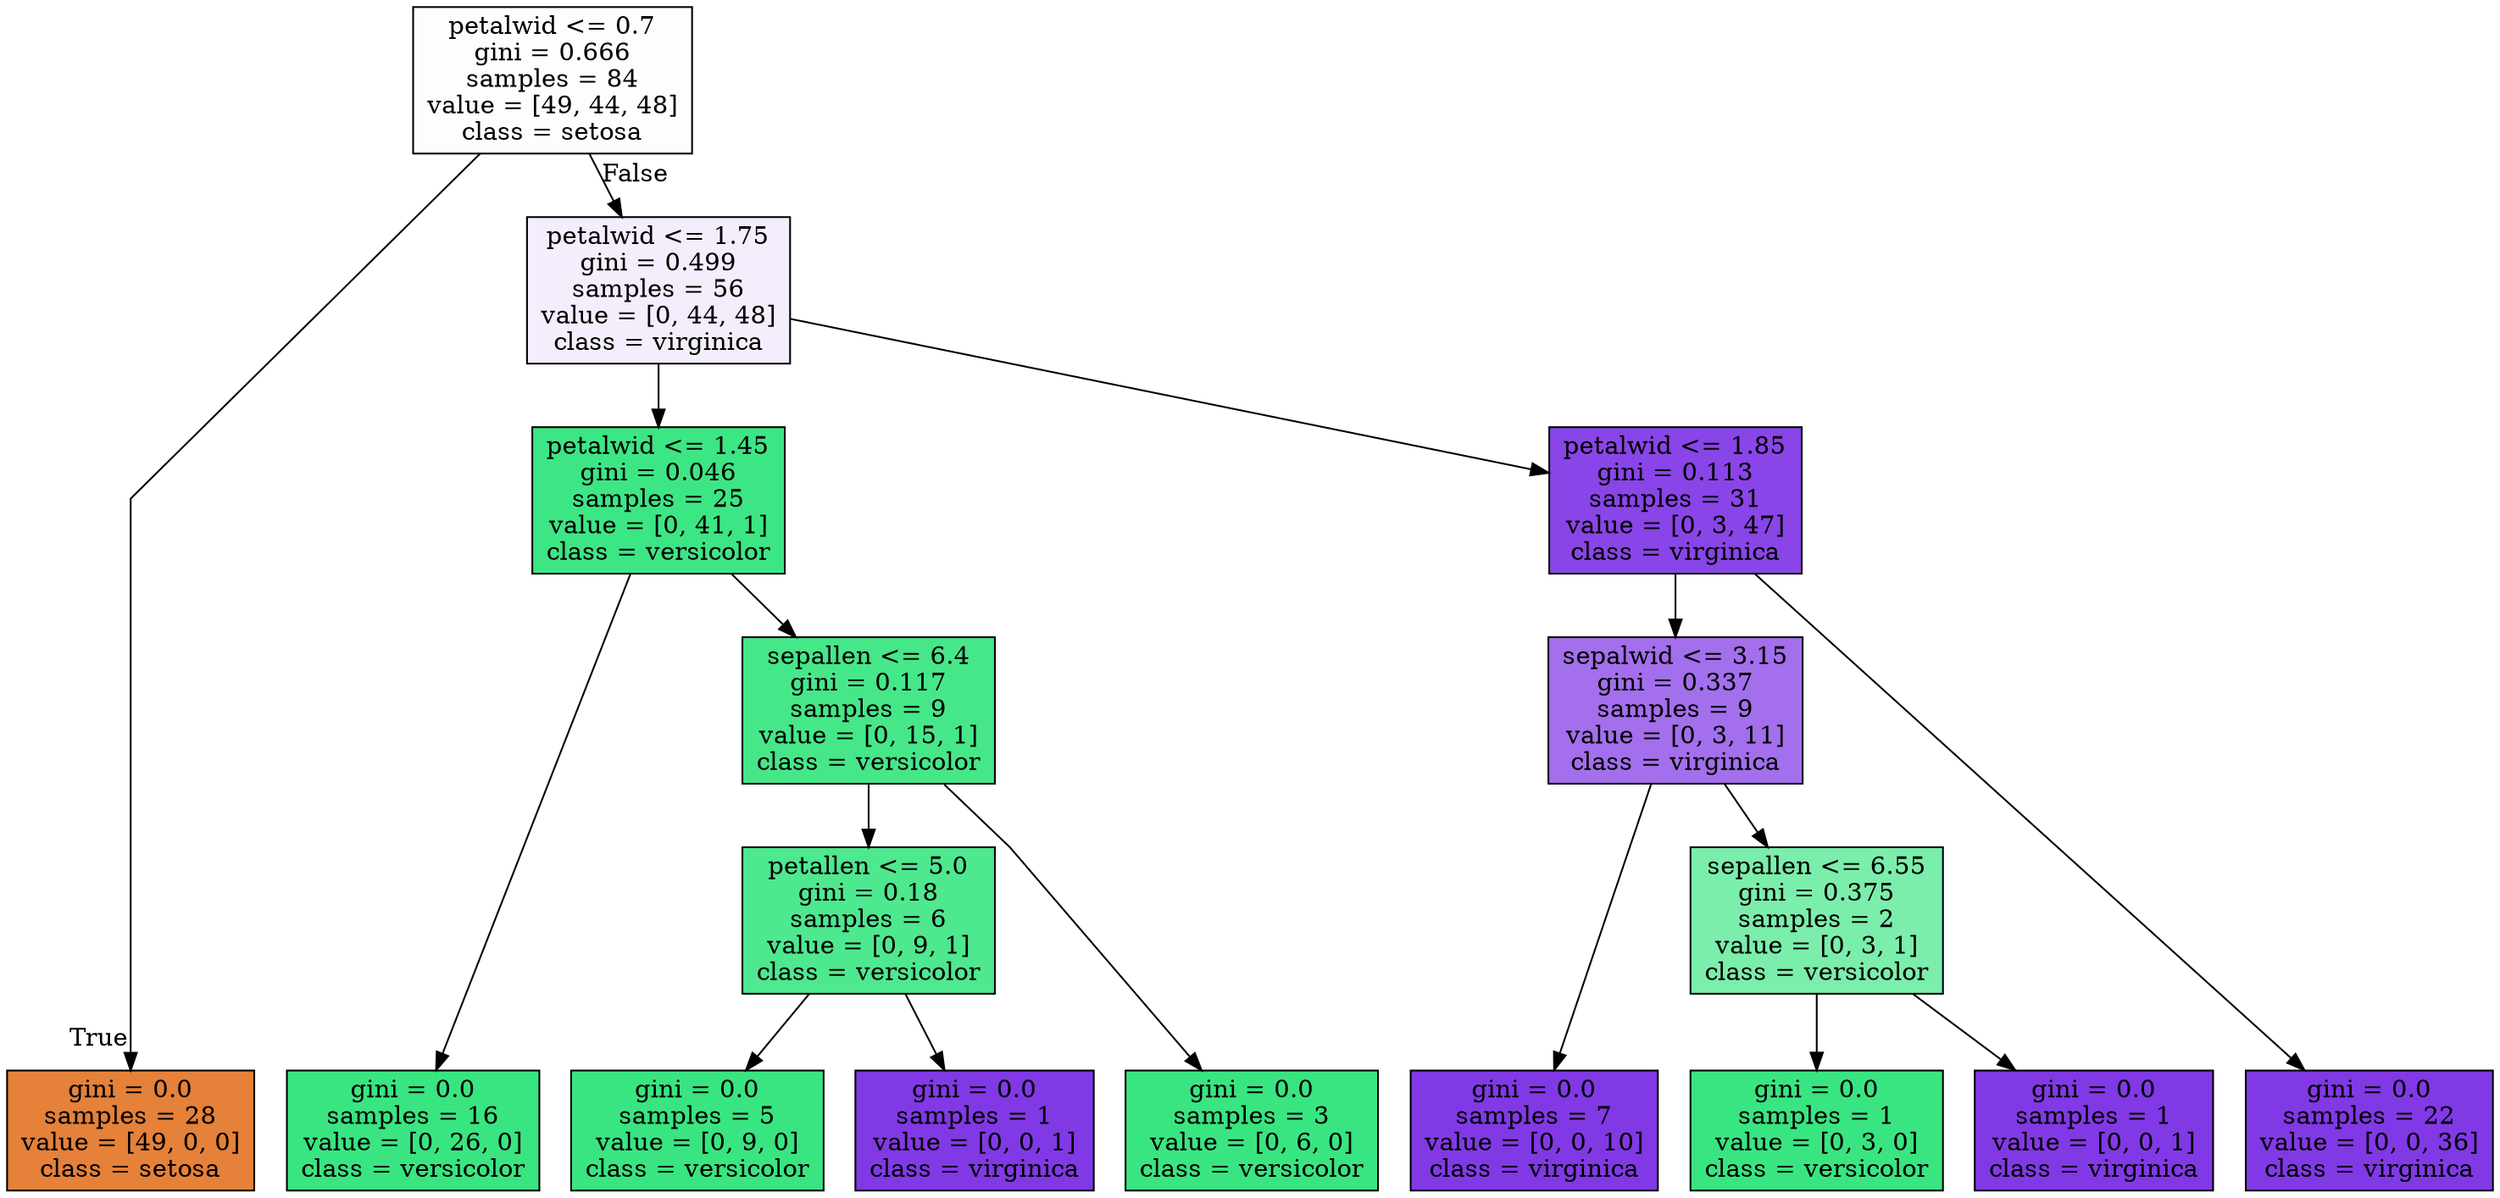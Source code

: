 digraph Tree {
node [shape=box, style="filled", color="black"] ;
graph [ranksep=equally, splines=polyline] ;
0 [label="petalwid <= 0.7\ngini = 0.666\nsamples = 84\nvalue = [49, 44, 48]\nclass = setosa", fillcolor="#e5813903"] ;
1 [label="gini = 0.0\nsamples = 28\nvalue = [49, 0, 0]\nclass = setosa", fillcolor="#e58139ff"] ;
0 -> 1 [labeldistance=2.5, labelangle=45, headlabel="True"] ;
2 [label="petalwid <= 1.75\ngini = 0.499\nsamples = 56\nvalue = [0, 44, 48]\nclass = virginica", fillcolor="#8139e515"] ;
0 -> 2 [labeldistance=2.5, labelangle=-45, headlabel="False"] ;
3 [label="petalwid <= 1.45\ngini = 0.046\nsamples = 25\nvalue = [0, 41, 1]\nclass = versicolor", fillcolor="#39e581f9"] ;
2 -> 3 ;
4 [label="gini = 0.0\nsamples = 16\nvalue = [0, 26, 0]\nclass = versicolor", fillcolor="#39e581ff"] ;
3 -> 4 ;
5 [label="sepallen <= 6.4\ngini = 0.117\nsamples = 9\nvalue = [0, 15, 1]\nclass = versicolor", fillcolor="#39e581ee"] ;
3 -> 5 ;
6 [label="petallen <= 5.0\ngini = 0.18\nsamples = 6\nvalue = [0, 9, 1]\nclass = versicolor", fillcolor="#39e581e3"] ;
5 -> 6 ;
7 [label="gini = 0.0\nsamples = 5\nvalue = [0, 9, 0]\nclass = versicolor", fillcolor="#39e581ff"] ;
6 -> 7 ;
8 [label="gini = 0.0\nsamples = 1\nvalue = [0, 0, 1]\nclass = virginica", fillcolor="#8139e5ff"] ;
6 -> 8 ;
9 [label="gini = 0.0\nsamples = 3\nvalue = [0, 6, 0]\nclass = versicolor", fillcolor="#39e581ff"] ;
5 -> 9 ;
10 [label="petalwid <= 1.85\ngini = 0.113\nsamples = 31\nvalue = [0, 3, 47]\nclass = virginica", fillcolor="#8139e5ef"] ;
2 -> 10 ;
11 [label="sepalwid <= 3.15\ngini = 0.337\nsamples = 9\nvalue = [0, 3, 11]\nclass = virginica", fillcolor="#8139e5b9"] ;
10 -> 11 ;
12 [label="gini = 0.0\nsamples = 7\nvalue = [0, 0, 10]\nclass = virginica", fillcolor="#8139e5ff"] ;
11 -> 12 ;
13 [label="sepallen <= 6.55\ngini = 0.375\nsamples = 2\nvalue = [0, 3, 1]\nclass = versicolor", fillcolor="#39e581aa"] ;
11 -> 13 ;
14 [label="gini = 0.0\nsamples = 1\nvalue = [0, 3, 0]\nclass = versicolor", fillcolor="#39e581ff"] ;
13 -> 14 ;
15 [label="gini = 0.0\nsamples = 1\nvalue = [0, 0, 1]\nclass = virginica", fillcolor="#8139e5ff"] ;
13 -> 15 ;
16 [label="gini = 0.0\nsamples = 22\nvalue = [0, 0, 36]\nclass = virginica", fillcolor="#8139e5ff"] ;
10 -> 16 ;
{rank=same ; 0} ;
{rank=same ; 2} ;
{rank=same ; 3; 10} ;
{rank=same ; 5; 11} ;
{rank=same ; 6; 13} ;
{rank=same ; 1; 4; 7; 8; 9; 12; 14; 15; 16} ;
}